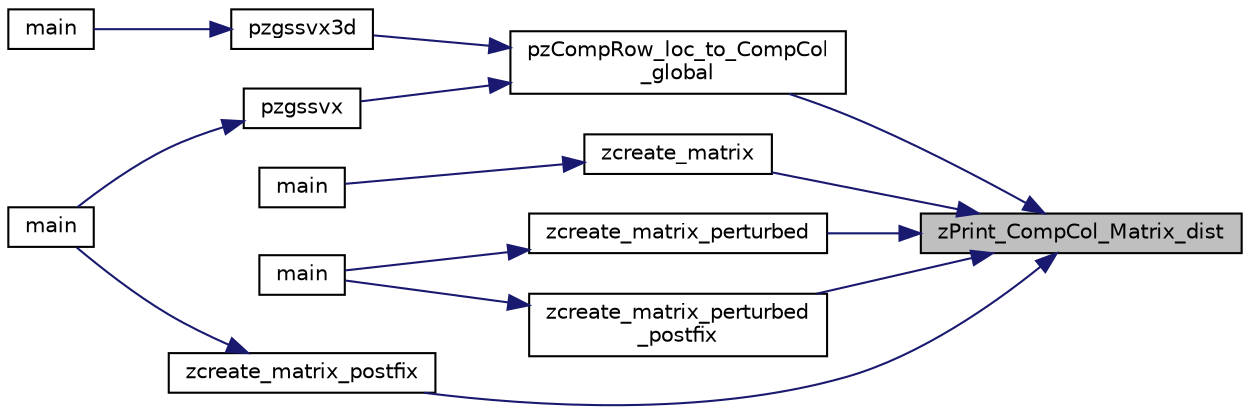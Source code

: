 digraph "zPrint_CompCol_Matrix_dist"
{
 // LATEX_PDF_SIZE
  edge [fontname="Helvetica",fontsize="10",labelfontname="Helvetica",labelfontsize="10"];
  node [fontname="Helvetica",fontsize="10",shape=record];
  rankdir="RL";
  Node1 [label="zPrint_CompCol_Matrix_dist",height=0.2,width=0.4,color="black", fillcolor="grey75", style="filled", fontcolor="black",tooltip=" "];
  Node1 -> Node2 [dir="back",color="midnightblue",fontsize="10",style="solid",fontname="Helvetica"];
  Node2 [label="pzCompRow_loc_to_CompCol\l_global",height=0.2,width=0.4,color="black", fillcolor="white", style="filled",URL="$pzutil_8c.html#a0203861c49ec83136fa33f738f106529",tooltip="Gather A from the distributed compressed row format to global A in compressed column format."];
  Node2 -> Node3 [dir="back",color="midnightblue",fontsize="10",style="solid",fontname="Helvetica"];
  Node3 [label="pzgssvx",height=0.2,width=0.4,color="black", fillcolor="white", style="filled",URL="$pzgssvx_8c.html#ab6d597b6774ca4be292fe5d4282a131f",tooltip=" "];
  Node3 -> Node4 [dir="back",color="midnightblue",fontsize="10",style="solid",fontname="Helvetica"];
  Node4 [label="main",height=0.2,width=0.4,color="black", fillcolor="white", style="filled",URL="$pzdrive_8c.html#a0ddf1224851353fc92bfbff6f499fa97",tooltip=" "];
  Node2 -> Node5 [dir="back",color="midnightblue",fontsize="10",style="solid",fontname="Helvetica"];
  Node5 [label="pzgssvx3d",height=0.2,width=0.4,color="black", fillcolor="white", style="filled",URL="$pzgssvx3d_8c.html#a6ef4aa5f00fc69565da03fbe2c82dfa4",tooltip=" "];
  Node5 -> Node6 [dir="back",color="midnightblue",fontsize="10",style="solid",fontname="Helvetica"];
  Node6 [label="main",height=0.2,width=0.4,color="black", fillcolor="white", style="filled",URL="$pzdrive3d_8c.html#a0ddf1224851353fc92bfbff6f499fa97",tooltip=" "];
  Node1 -> Node7 [dir="back",color="midnightblue",fontsize="10",style="solid",fontname="Helvetica"];
  Node7 [label="zcreate_matrix",height=0.2,width=0.4,color="black", fillcolor="white", style="filled",URL="$superlu__zdefs_8h.html#a8fe80ecad2edcd129d84b229885f7510",tooltip=" "];
  Node7 -> Node8 [dir="back",color="midnightblue",fontsize="10",style="solid",fontname="Helvetica"];
  Node8 [label="main",height=0.2,width=0.4,color="black", fillcolor="white", style="filled",URL="$pztest_8c.html#a0ddf1224851353fc92bfbff6f499fa97",tooltip=" "];
  Node1 -> Node9 [dir="back",color="midnightblue",fontsize="10",style="solid",fontname="Helvetica"];
  Node9 [label="zcreate_matrix_perturbed",height=0.2,width=0.4,color="black", fillcolor="white", style="filled",URL="$zcreate__matrix__perturbed_8c.html#a67e45954f7cda5ed81cf0d5d8ad95706",tooltip=" "];
  Node9 -> Node10 [dir="back",color="midnightblue",fontsize="10",style="solid",fontname="Helvetica"];
  Node10 [label="main",height=0.2,width=0.4,color="black", fillcolor="white", style="filled",URL="$pzdrive2_8c.html#a0ddf1224851353fc92bfbff6f499fa97",tooltip=" "];
  Node1 -> Node11 [dir="back",color="midnightblue",fontsize="10",style="solid",fontname="Helvetica"];
  Node11 [label="zcreate_matrix_perturbed\l_postfix",height=0.2,width=0.4,color="black", fillcolor="white", style="filled",URL="$zcreate__matrix__perturbed_8c.html#a8f161723be47995bd8640ccb09a0824b",tooltip=" "];
  Node11 -> Node10 [dir="back",color="midnightblue",fontsize="10",style="solid",fontname="Helvetica"];
  Node1 -> Node12 [dir="back",color="midnightblue",fontsize="10",style="solid",fontname="Helvetica"];
  Node12 [label="zcreate_matrix_postfix",height=0.2,width=0.4,color="black", fillcolor="white", style="filled",URL="$superlu__zdefs_8h.html#a4717c8b0363cb4de3fb37f4db8240f26",tooltip=" "];
  Node12 -> Node4 [dir="back",color="midnightblue",fontsize="10",style="solid",fontname="Helvetica"];
}
